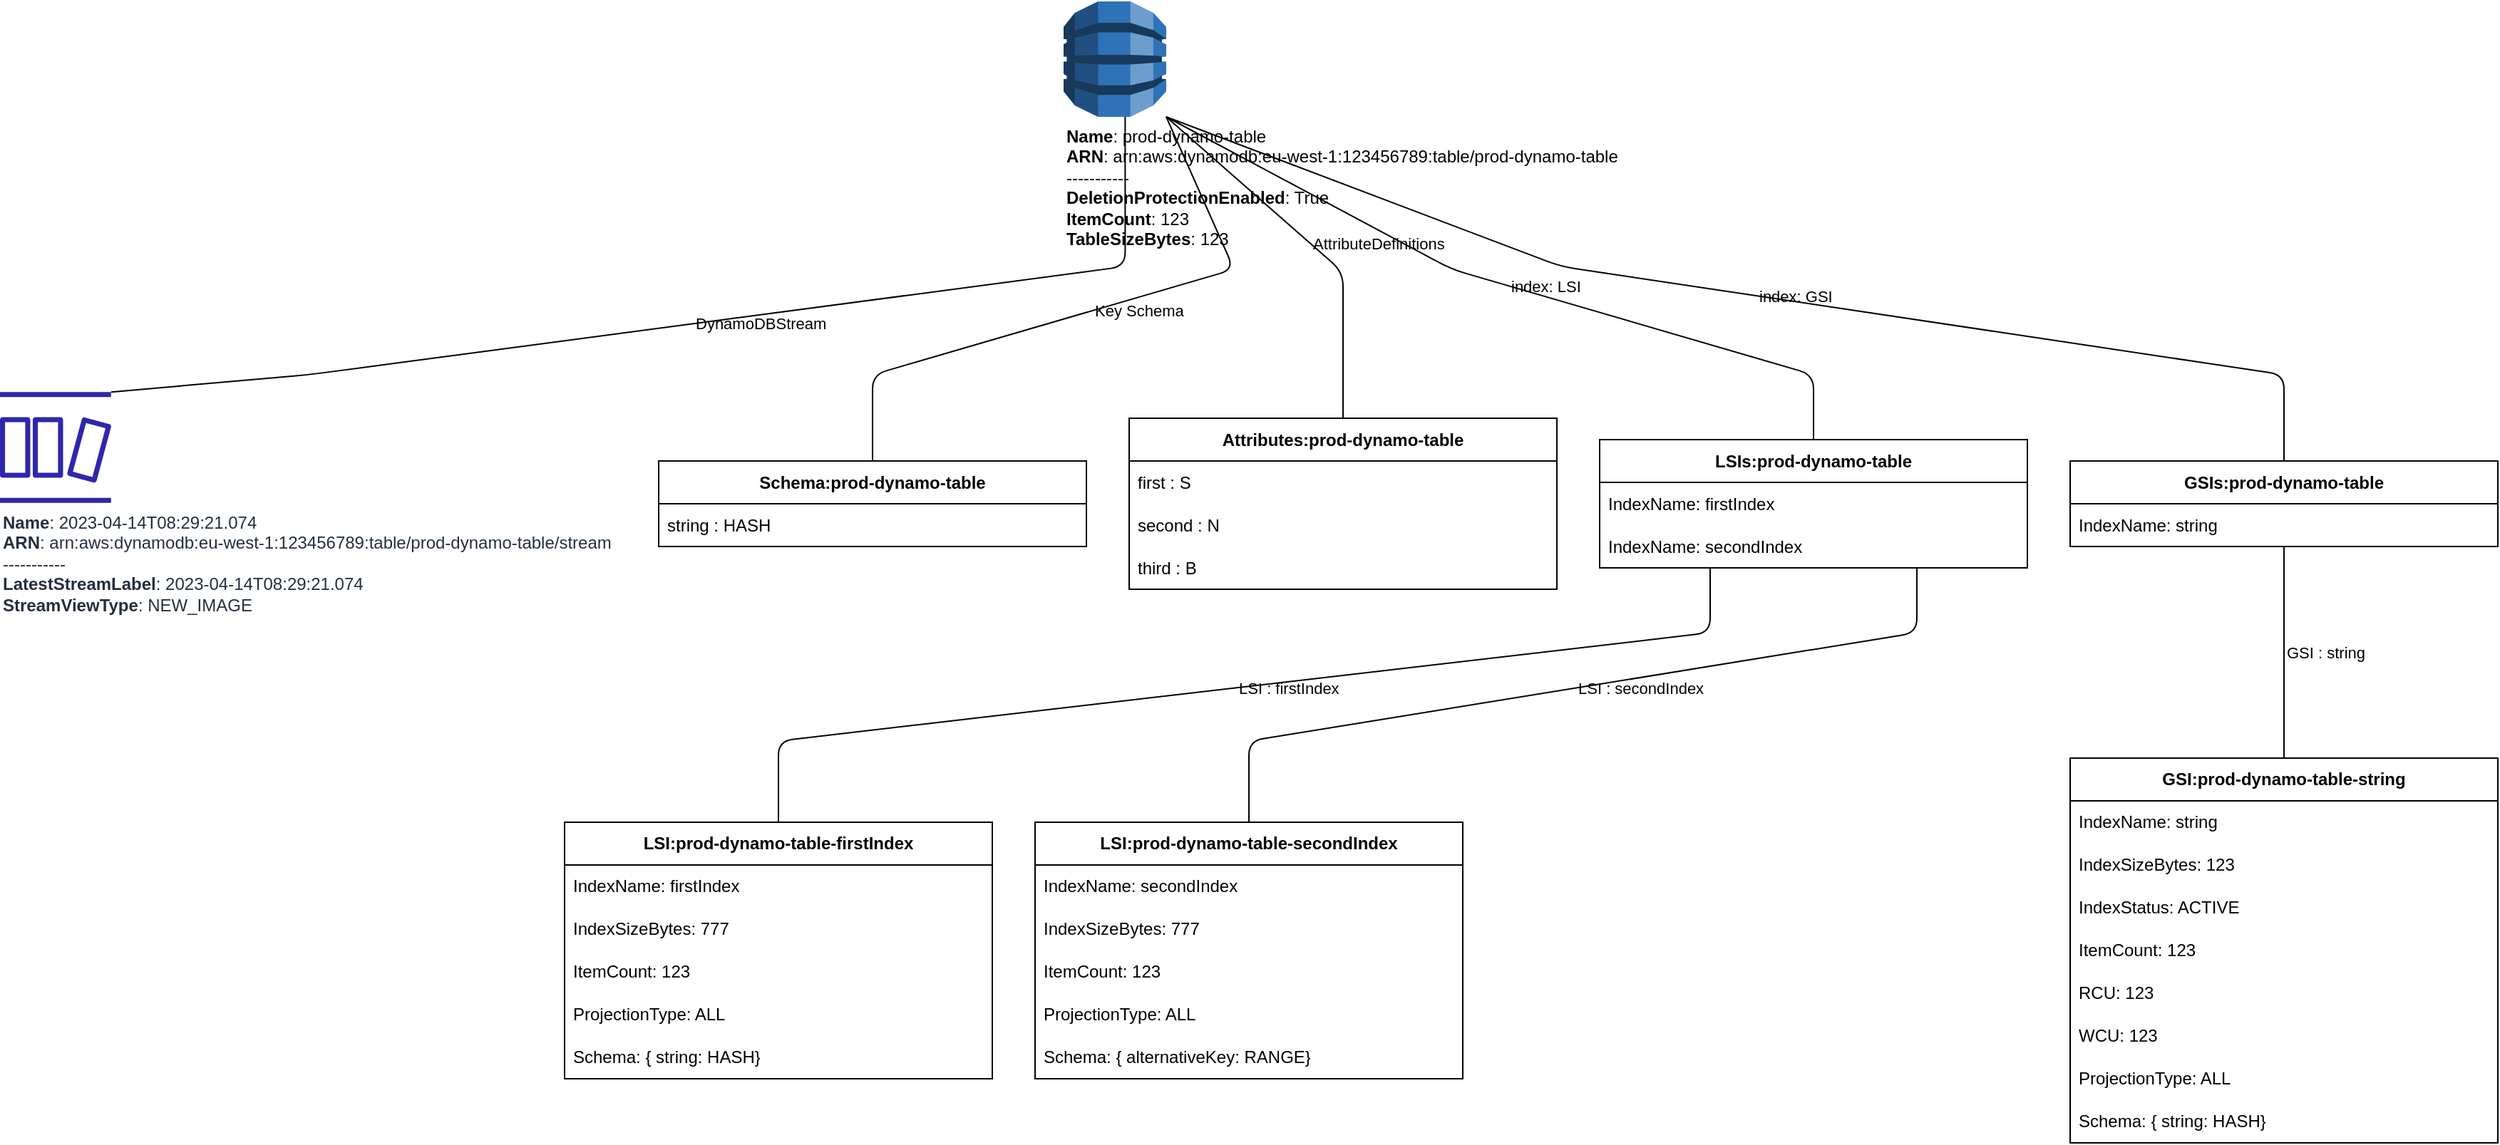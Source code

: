 <mxfile version="20.5.3" type="embed"><diagram id="diagram_1" name="AWS components"><mxGraphModel dx="569" dy="444" grid="1" gridSize="10" guides="1" tooltips="1" connect="1" arrows="1" fold="1" page="1" pageScale="1" pageWidth="850" pageHeight="1100" math="0" shadow="0"><root><mxCell id="0"/><mxCell id="1" parent="0"/><mxCell id="vertex:dynamo:arn:aws:dynamodb:eu-west-1:123456789:table/prod-dynamo-table" value="&lt;b&gt;Name&lt;/b&gt;: prod-dynamo-table&lt;BR&gt;&lt;b&gt;ARN&lt;/b&gt;: arn:aws:dynamodb:eu-west-1:123456789:table/prod-dynamo-table &lt;BR&gt;-----------&lt;BR&gt;&lt;b&gt;DeletionProtectionEnabled&lt;/b&gt;: True&lt;BR&gt;&lt;b&gt;ItemCount&lt;/b&gt;: 123&lt;BR&gt;&lt;b&gt;TableSizeBytes&lt;/b&gt;: 123" style="verticalLabelPosition=bottom;html=1;verticalAlign=top;aspect=fixed;align=left;pointerEvents=1;outlineConnect=0;dashed=0;verticalLabelPosition=bottom;verticalAlign=top;align=left;html=1;shape=mxgraph.aws3.dynamo_db;fillColor=#2E73B8;gradientColor=none;" parent="1" vertex="1"><mxGeometry x="746" width="72" height="81" as="geometry"/></mxCell><mxCell id="vertex:dynamo_stream:arn:aws:dynamodb:eu-west-1:123456789:table/prod-dynamo-table/stream" value="&lt;b&gt;Name&lt;/b&gt;: 2023-04-14T08:29:21.074&lt;BR&gt;&lt;b&gt;ARN&lt;/b&gt;: arn:aws:dynamodb:eu-west-1:123456789:table/prod-dynamo-table/stream &lt;BR&gt;-----------&lt;BR&gt;&lt;b&gt;LatestStreamLabel&lt;/b&gt;: 2023-04-14T08:29:21.074&lt;BR&gt;&lt;b&gt;StreamViewType&lt;/b&gt;: NEW_IMAGE" style="verticalLabelPosition=bottom;html=1;verticalAlign=top;aspect=fixed;align=left;pointerEvents=1;sketch=0;outlineConnect=0;fontColor=#232F3E;gradientColor=none;fillColor=#2E27AD;strokeColor=none;dashed=0;verticalLabelPosition=bottom;verticalAlign=top;align=left;html=1;fontSize=12;fontStyle=0;aspect=fixed;pointerEvents=1;shape=mxgraph.aws4.dynamodb_stream" parent="1" vertex="1"><mxGeometry y="274" width="78" height="78" as="geometry"/></mxCell><mxCell id="edge:dynamo:arn:aws:dynamodb:eu-west-1:123456789:table/prod-dynamo-table:to:dynamo_stream:arn:aws:dynamodb:eu-west-1:123456789:table/prod-dynamo-table/stream" style="endFill=0;endArrow=none;endArrow=none;noEdgeStyle=1;orthogonal=1;" parent="1" source="vertex:dynamo:arn:aws:dynamodb:eu-west-1:123456789:table/prod-dynamo-table" target="vertex:dynamo_stream:arn:aws:dynamodb:eu-west-1:123456789:table/prod-dynamo-table/stream" edge="2"><mxGeometry as="geometry"><Array as="points"><mxPoint x="789.2" y="186"/><mxPoint x="216" y="262"/></Array></mxGeometry></mxCell><mxCell id="label:dynamo:arn:aws:dynamodb:eu-west-1:123456789:table/prod-dynamo-table:to:dynamo_stream:arn:aws:dynamodb:eu-west-1:123456789:table/prod-dynamo-table/stream" value="DynamoDBStream" style="edgeLabel;html=1;align=left;verticalAlign=middle;resizable=0;points=[];labelBackgroundColor=none;" parent="edge:dynamo:arn:aws:dynamodb:eu-west-1:123456789:table/prod-dynamo-table:to:dynamo_stream:arn:aws:dynamodb:eu-west-1:123456789:table/prod-dynamo-table/stream" vertex="1" connectable="0"><mxGeometry relative="1" as="geometry"><mxPoint as="offset"/></mxGeometry></mxCell><mxCell id="vertex:Schema:prod-dynamo-table:list" value="&lt;b&gt;Schema:prod-dynamo-table&lt;/b&gt;" style="swimlane;fontStyle=0;childLayout=stackLayout;horizontal=1;startSize=30;horizontalStack=0;resizeParent=1;resizeParentMax=0;resizeLast=0;collapsible=1;marginBottom=0;whiteSpace=wrap;html=1;" parent="1" vertex="1"><mxGeometry x="462" y="322.5" width="300" height="60" as="geometry"/></mxCell><mxCell id="vertex:Schema:prod-dynamo-table:row:0" value="string : HASH" style="text;strokeColor=none;fillColor=none;align=left;verticalAlign=middle;spacingLeft=4;spacingRight=4;overflow=hidden;points=[[0,0.5],[1,0.5]];portConstraint=eastwest;rotatable=0;whiteSpace=wrap;html=1;" parent="vertex:Schema:prod-dynamo-table:list" vertex="1"><mxGeometry y="30" width="300" height="30" as="geometry"/></mxCell><mxCell id="edge:dynamo:arn:aws:dynamodb:eu-west-1:123456789:table/prod-dynamo-table:to:Schema:prod-dynamo-table:list" style="endFill=0;endArrow=none;endArrow=none;noEdgeStyle=1;orthogonal=1;" parent="1" source="vertex:dynamo:arn:aws:dynamodb:eu-west-1:123456789:table/prod-dynamo-table" target="vertex:Schema:prod-dynamo-table:list" edge="2"><mxGeometry as="geometry"><Array as="points"><mxPoint x="865.6" y="188"/><mxPoint x="612" y="262"/></Array></mxGeometry></mxCell><mxCell id="label:dynamo:arn:aws:dynamodb:eu-west-1:123456789:table/prod-dynamo-table:to:Schema:prod-dynamo-table:list" value="Key Schema" style="edgeLabel;html=1;align=left;verticalAlign=middle;resizable=0;points=[];labelBackgroundColor=none;" parent="edge:dynamo:arn:aws:dynamodb:eu-west-1:123456789:table/prod-dynamo-table:to:Schema:prod-dynamo-table:list" vertex="1" connectable="0"><mxGeometry relative="1" as="geometry"><mxPoint as="offset"/></mxGeometry></mxCell><mxCell id="vertex:Attributes:prod-dynamo-table:list" value="&lt;b&gt;Attributes:prod-dynamo-table&lt;/b&gt;" style="swimlane;fontStyle=0;childLayout=stackLayout;horizontal=1;startSize=30;horizontalStack=0;resizeParent=1;resizeParentMax=0;resizeLast=0;collapsible=1;marginBottom=0;whiteSpace=wrap;html=1;" parent="1" vertex="1"><mxGeometry x="792" y="292.5" width="300" height="120" as="geometry"/></mxCell><mxCell id="vertex:Attributes:prod-dynamo-table:row:0" value="first : S" style="text;strokeColor=none;fillColor=none;align=left;verticalAlign=middle;spacingLeft=4;spacingRight=4;overflow=hidden;points=[[0,0.5],[1,0.5]];portConstraint=eastwest;rotatable=0;whiteSpace=wrap;html=1;" parent="vertex:Attributes:prod-dynamo-table:list" vertex="1"><mxGeometry y="30" width="300" height="30" as="geometry"/></mxCell><mxCell id="vertex:Attributes:prod-dynamo-table:row:1" value="second : N" style="text;strokeColor=none;fillColor=none;align=left;verticalAlign=middle;spacingLeft=4;spacingRight=4;overflow=hidden;points=[[0,0.5],[1,0.5]];portConstraint=eastwest;rotatable=0;whiteSpace=wrap;html=1;" parent="vertex:Attributes:prod-dynamo-table:list" vertex="1"><mxGeometry y="60" width="300" height="30" as="geometry"/></mxCell><mxCell id="vertex:Attributes:prod-dynamo-table:row:2" value="third : B" style="text;strokeColor=none;fillColor=none;align=left;verticalAlign=middle;spacingLeft=4;spacingRight=4;overflow=hidden;points=[[0,0.5],[1,0.5]];portConstraint=eastwest;rotatable=0;whiteSpace=wrap;html=1;" parent="vertex:Attributes:prod-dynamo-table:list" vertex="1"><mxGeometry y="90" width="300" height="30" as="geometry"/></mxCell><mxCell id="edge:dynamo:arn:aws:dynamodb:eu-west-1:123456789:table/prod-dynamo-table:to:Attributes:prod-dynamo-table:list" style="endFill=0;endArrow=none;endArrow=none;noEdgeStyle=1;orthogonal=1;" parent="1" source="vertex:dynamo:arn:aws:dynamodb:eu-west-1:123456789:table/prod-dynamo-table" target="vertex:Attributes:prod-dynamo-table:list" edge="2"><mxGeometry as="geometry"><Array as="points"><mxPoint x="942" y="190"/><mxPoint x="942" y="262"/></Array></mxGeometry></mxCell><mxCell id="label:dynamo:arn:aws:dynamodb:eu-west-1:123456789:table/prod-dynamo-table:to:Attributes:prod-dynamo-table:list" value="AttributeDefinitions" style="edgeLabel;html=1;align=left;verticalAlign=middle;resizable=0;points=[];labelBackgroundColor=none;" parent="edge:dynamo:arn:aws:dynamodb:eu-west-1:123456789:table/prod-dynamo-table:to:Attributes:prod-dynamo-table:list" vertex="1" connectable="0"><mxGeometry relative="1" as="geometry"><mxPoint as="offset"/></mxGeometry></mxCell><mxCell id="vertex:LSIs:prod-dynamo-table:list" value="&lt;b&gt;LSIs:prod-dynamo-table&lt;/b&gt;" style="swimlane;fontStyle=0;childLayout=stackLayout;horizontal=1;startSize=30;horizontalStack=0;resizeParent=1;resizeParentMax=0;resizeLast=0;collapsible=1;marginBottom=0;whiteSpace=wrap;html=1;" parent="1" vertex="1"><mxGeometry x="1122" y="307.5" width="300" height="90" as="geometry"/></mxCell><mxCell id="vertex:LSIs:prod-dynamo-table:row:0" value="IndexName: firstIndex" style="text;strokeColor=none;fillColor=none;align=left;verticalAlign=middle;spacingLeft=4;spacingRight=4;overflow=hidden;points=[[0,0.5],[1,0.5]];portConstraint=eastwest;rotatable=0;whiteSpace=wrap;html=1;" parent="vertex:LSIs:prod-dynamo-table:list" vertex="1"><mxGeometry y="30" width="300" height="30" as="geometry"/></mxCell><mxCell id="vertex:LSIs:prod-dynamo-table:row:1" value="IndexName: secondIndex" style="text;strokeColor=none;fillColor=none;align=left;verticalAlign=middle;spacingLeft=4;spacingRight=4;overflow=hidden;points=[[0,0.5],[1,0.5]];portConstraint=eastwest;rotatable=0;whiteSpace=wrap;html=1;" parent="vertex:LSIs:prod-dynamo-table:list" vertex="1"><mxGeometry y="60" width="300" height="30" as="geometry"/></mxCell><mxCell id="edge:dynamo:arn:aws:dynamodb:eu-west-1:123456789:table/prod-dynamo-table:to:LSIs:prod-dynamo-table:list" style="endFill=0;endArrow=none;endArrow=none;noEdgeStyle=1;orthogonal=1;" parent="1" source="vertex:dynamo:arn:aws:dynamodb:eu-west-1:123456789:table/prod-dynamo-table" target="vertex:LSIs:prod-dynamo-table:list" edge="2"><mxGeometry as="geometry"><Array as="points"><mxPoint x="1018.4" y="188"/><mxPoint x="1272" y="262"/></Array></mxGeometry></mxCell><mxCell id="label:dynamo:arn:aws:dynamodb:eu-west-1:123456789:table/prod-dynamo-table:to:LSIs:prod-dynamo-table:list" value="index: LSI" style="edgeLabel;html=1;align=left;verticalAlign=middle;resizable=0;points=[];labelBackgroundColor=none;" parent="edge:dynamo:arn:aws:dynamodb:eu-west-1:123456789:table/prod-dynamo-table:to:LSIs:prod-dynamo-table:list" vertex="1" connectable="0"><mxGeometry relative="1" as="geometry"><mxPoint as="offset"/></mxGeometry></mxCell><mxCell id="vertex:LSI:prod-dynamo-table-firstIndex:list" value="&lt;b&gt;LSI:prod-dynamo-table-firstIndex&lt;/b&gt;" style="swimlane;fontStyle=0;childLayout=stackLayout;horizontal=1;startSize=30;horizontalStack=0;resizeParent=1;resizeParentMax=0;resizeLast=0;collapsible=1;marginBottom=0;whiteSpace=wrap;html=1;" parent="1" vertex="1"><mxGeometry x="396" y="576" width="300" height="180" as="geometry"/></mxCell><mxCell id="vertex:LSI:prod-dynamo-table-firstIndex:row:0" value="IndexName: firstIndex" style="text;strokeColor=none;fillColor=none;align=left;verticalAlign=middle;spacingLeft=4;spacingRight=4;overflow=hidden;points=[[0,0.5],[1,0.5]];portConstraint=eastwest;rotatable=0;whiteSpace=wrap;html=1;" parent="vertex:LSI:prod-dynamo-table-firstIndex:list" vertex="1"><mxGeometry y="30" width="300" height="30" as="geometry"/></mxCell><mxCell id="vertex:LSI:prod-dynamo-table-firstIndex:row:1" value="IndexSizeBytes: 777" style="text;strokeColor=none;fillColor=none;align=left;verticalAlign=middle;spacingLeft=4;spacingRight=4;overflow=hidden;points=[[0,0.5],[1,0.5]];portConstraint=eastwest;rotatable=0;whiteSpace=wrap;html=1;" parent="vertex:LSI:prod-dynamo-table-firstIndex:list" vertex="1"><mxGeometry y="60" width="300" height="30" as="geometry"/></mxCell><mxCell id="vertex:LSI:prod-dynamo-table-firstIndex:row:2" value="ItemCount: 123" style="text;strokeColor=none;fillColor=none;align=left;verticalAlign=middle;spacingLeft=4;spacingRight=4;overflow=hidden;points=[[0,0.5],[1,0.5]];portConstraint=eastwest;rotatable=0;whiteSpace=wrap;html=1;" parent="vertex:LSI:prod-dynamo-table-firstIndex:list" vertex="1"><mxGeometry y="90" width="300" height="30" as="geometry"/></mxCell><mxCell id="vertex:LSI:prod-dynamo-table-firstIndex:row:3" value="ProjectionType: ALL" style="text;strokeColor=none;fillColor=none;align=left;verticalAlign=middle;spacingLeft=4;spacingRight=4;overflow=hidden;points=[[0,0.5],[1,0.5]];portConstraint=eastwest;rotatable=0;whiteSpace=wrap;html=1;" parent="vertex:LSI:prod-dynamo-table-firstIndex:list" vertex="1"><mxGeometry y="120" width="300" height="30" as="geometry"/></mxCell><mxCell id="vertex:LSI:prod-dynamo-table-firstIndex:row:4" value="Schema: { string: HASH}" style="text;strokeColor=none;fillColor=none;align=left;verticalAlign=middle;spacingLeft=4;spacingRight=4;overflow=hidden;points=[[0,0.5],[1,0.5]];portConstraint=eastwest;rotatable=0;whiteSpace=wrap;html=1;" parent="vertex:LSI:prod-dynamo-table-firstIndex:list" vertex="1"><mxGeometry y="150" width="300" height="30" as="geometry"/></mxCell><mxCell id="edge:LSIs:prod-dynamo-table:list:to:LSI:prod-dynamo-table-firstIndex:list" style="endFill=0;endArrow=none;endArrow=none;noEdgeStyle=1;orthogonal=1;" parent="1" source="vertex:LSIs:prod-dynamo-table:list" target="vertex:LSI:prod-dynamo-table-firstIndex:list" edge="2"><mxGeometry as="geometry"><Array as="points"><mxPoint x="1199.5" y="443"/><mxPoint x="546" y="519"/></Array></mxGeometry></mxCell><mxCell id="label:LSIs:prod-dynamo-table:list:to:LSI:prod-dynamo-table-firstIndex:list" value="LSI : firstIndex" style="edgeLabel;html=1;align=left;verticalAlign=middle;resizable=0;points=[];labelBackgroundColor=none;" parent="edge:LSIs:prod-dynamo-table:list:to:LSI:prod-dynamo-table-firstIndex:list" vertex="1" connectable="0"><mxGeometry relative="1" as="geometry"><mxPoint as="offset"/></mxGeometry></mxCell><mxCell id="vertex:LSI:prod-dynamo-table-secondIndex:list" value="&lt;b&gt;LSI:prod-dynamo-table-secondIndex&lt;/b&gt;" style="swimlane;fontStyle=0;childLayout=stackLayout;horizontal=1;startSize=30;horizontalStack=0;resizeParent=1;resizeParentMax=0;resizeLast=0;collapsible=1;marginBottom=0;whiteSpace=wrap;html=1;" parent="1" vertex="1"><mxGeometry x="726" y="576" width="300" height="180" as="geometry"/></mxCell><mxCell id="vertex:LSI:prod-dynamo-table-secondIndex:row:0" value="IndexName: secondIndex" style="text;strokeColor=none;fillColor=none;align=left;verticalAlign=middle;spacingLeft=4;spacingRight=4;overflow=hidden;points=[[0,0.5],[1,0.5]];portConstraint=eastwest;rotatable=0;whiteSpace=wrap;html=1;" parent="vertex:LSI:prod-dynamo-table-secondIndex:list" vertex="1"><mxGeometry y="30" width="300" height="30" as="geometry"/></mxCell><mxCell id="vertex:LSI:prod-dynamo-table-secondIndex:row:1" value="IndexSizeBytes: 777" style="text;strokeColor=none;fillColor=none;align=left;verticalAlign=middle;spacingLeft=4;spacingRight=4;overflow=hidden;points=[[0,0.5],[1,0.5]];portConstraint=eastwest;rotatable=0;whiteSpace=wrap;html=1;" parent="vertex:LSI:prod-dynamo-table-secondIndex:list" vertex="1"><mxGeometry y="60" width="300" height="30" as="geometry"/></mxCell><mxCell id="vertex:LSI:prod-dynamo-table-secondIndex:row:2" value="ItemCount: 123" style="text;strokeColor=none;fillColor=none;align=left;verticalAlign=middle;spacingLeft=4;spacingRight=4;overflow=hidden;points=[[0,0.5],[1,0.5]];portConstraint=eastwest;rotatable=0;whiteSpace=wrap;html=1;" parent="vertex:LSI:prod-dynamo-table-secondIndex:list" vertex="1"><mxGeometry y="90" width="300" height="30" as="geometry"/></mxCell><mxCell id="vertex:LSI:prod-dynamo-table-secondIndex:row:3" value="ProjectionType: ALL" style="text;strokeColor=none;fillColor=none;align=left;verticalAlign=middle;spacingLeft=4;spacingRight=4;overflow=hidden;points=[[0,0.5],[1,0.5]];portConstraint=eastwest;rotatable=0;whiteSpace=wrap;html=1;" parent="vertex:LSI:prod-dynamo-table-secondIndex:list" vertex="1"><mxGeometry y="120" width="300" height="30" as="geometry"/></mxCell><mxCell id="vertex:LSI:prod-dynamo-table-secondIndex:row:4" value="Schema: { alternativeKey: RANGE}" style="text;strokeColor=none;fillColor=none;align=left;verticalAlign=middle;spacingLeft=4;spacingRight=4;overflow=hidden;points=[[0,0.5],[1,0.5]];portConstraint=eastwest;rotatable=0;whiteSpace=wrap;html=1;" parent="vertex:LSI:prod-dynamo-table-secondIndex:list" vertex="1"><mxGeometry y="150" width="300" height="30" as="geometry"/></mxCell><mxCell id="edge:LSIs:prod-dynamo-table:list:to:LSI:prod-dynamo-table-secondIndex:list" style="endFill=0;endArrow=none;endArrow=none;noEdgeStyle=1;orthogonal=1;" parent="1" source="vertex:LSIs:prod-dynamo-table:list" target="vertex:LSI:prod-dynamo-table-secondIndex:list" edge="2"><mxGeometry as="geometry"><Array as="points"><mxPoint x="1344.5" y="443"/><mxPoint x="876" y="519"/></Array></mxGeometry></mxCell><mxCell id="label:LSIs:prod-dynamo-table:list:to:LSI:prod-dynamo-table-secondIndex:list" value="LSI : secondIndex" style="edgeLabel;html=1;align=left;verticalAlign=middle;resizable=0;points=[];labelBackgroundColor=none;" parent="edge:LSIs:prod-dynamo-table:list:to:LSI:prod-dynamo-table-secondIndex:list" vertex="1" connectable="0"><mxGeometry relative="1" as="geometry"><mxPoint as="offset"/></mxGeometry></mxCell><mxCell id="vertex:GSIs:prod-dynamo-table:list" value="&lt;b&gt;GSIs:prod-dynamo-table&lt;/b&gt;" style="swimlane;fontStyle=0;childLayout=stackLayout;horizontal=1;startSize=30;horizontalStack=0;resizeParent=1;resizeParentMax=0;resizeLast=0;collapsible=1;marginBottom=0;whiteSpace=wrap;html=1;" parent="1" vertex="1"><mxGeometry x="1452" y="322.5" width="300" height="60" as="geometry"/></mxCell><mxCell id="vertex:GSIs:prod-dynamo-table:row:0" value="IndexName: string" style="text;strokeColor=none;fillColor=none;align=left;verticalAlign=middle;spacingLeft=4;spacingRight=4;overflow=hidden;points=[[0,0.5],[1,0.5]];portConstraint=eastwest;rotatable=0;whiteSpace=wrap;html=1;" parent="vertex:GSIs:prod-dynamo-table:list" vertex="1"><mxGeometry y="30" width="300" height="30" as="geometry"/></mxCell><mxCell id="edge:dynamo:arn:aws:dynamodb:eu-west-1:123456789:table/prod-dynamo-table:to:GSIs:prod-dynamo-table:list" style="endFill=0;endArrow=none;endArrow=none;noEdgeStyle=1;orthogonal=1;" parent="1" source="vertex:dynamo:arn:aws:dynamodb:eu-west-1:123456789:table/prod-dynamo-table" target="vertex:GSIs:prod-dynamo-table:list" edge="2"><mxGeometry as="geometry"><Array as="points"><mxPoint x="1094.8" y="186"/><mxPoint x="1602" y="262"/></Array></mxGeometry></mxCell><mxCell id="label:dynamo:arn:aws:dynamodb:eu-west-1:123456789:table/prod-dynamo-table:to:GSIs:prod-dynamo-table:list" value="index: GSI" style="edgeLabel;html=1;align=left;verticalAlign=middle;resizable=0;points=[];labelBackgroundColor=none;" parent="edge:dynamo:arn:aws:dynamodb:eu-west-1:123456789:table/prod-dynamo-table:to:GSIs:prod-dynamo-table:list" vertex="1" connectable="0"><mxGeometry relative="1" as="geometry"><mxPoint as="offset"/></mxGeometry></mxCell><mxCell id="vertex:GSI:prod-dynamo-table-string:list" value="&lt;b&gt;GSI:prod-dynamo-table-string&lt;/b&gt;" style="swimlane;fontStyle=0;childLayout=stackLayout;horizontal=1;startSize=30;horizontalStack=0;resizeParent=1;resizeParentMax=0;resizeLast=0;collapsible=1;marginBottom=0;whiteSpace=wrap;html=1;" parent="1" vertex="1"><mxGeometry x="1452" y="531" width="300" height="270" as="geometry"/></mxCell><mxCell id="vertex:GSI:prod-dynamo-table-string:row:0" value="IndexName: string" style="text;strokeColor=none;fillColor=none;align=left;verticalAlign=middle;spacingLeft=4;spacingRight=4;overflow=hidden;points=[[0,0.5],[1,0.5]];portConstraint=eastwest;rotatable=0;whiteSpace=wrap;html=1;" parent="vertex:GSI:prod-dynamo-table-string:list" vertex="1"><mxGeometry y="30" width="300" height="30" as="geometry"/></mxCell><mxCell id="vertex:GSI:prod-dynamo-table-string:row:1" value="IndexSizeBytes: 123" style="text;strokeColor=none;fillColor=none;align=left;verticalAlign=middle;spacingLeft=4;spacingRight=4;overflow=hidden;points=[[0,0.5],[1,0.5]];portConstraint=eastwest;rotatable=0;whiteSpace=wrap;html=1;" parent="vertex:GSI:prod-dynamo-table-string:list" vertex="1"><mxGeometry y="60" width="300" height="30" as="geometry"/></mxCell><mxCell id="vertex:GSI:prod-dynamo-table-string:row:2" value="IndexStatus: ACTIVE" style="text;strokeColor=none;fillColor=none;align=left;verticalAlign=middle;spacingLeft=4;spacingRight=4;overflow=hidden;points=[[0,0.5],[1,0.5]];portConstraint=eastwest;rotatable=0;whiteSpace=wrap;html=1;" parent="vertex:GSI:prod-dynamo-table-string:list" vertex="1"><mxGeometry y="90" width="300" height="30" as="geometry"/></mxCell><mxCell id="vertex:GSI:prod-dynamo-table-string:row:3" value="ItemCount: 123" style="text;strokeColor=none;fillColor=none;align=left;verticalAlign=middle;spacingLeft=4;spacingRight=4;overflow=hidden;points=[[0,0.5],[1,0.5]];portConstraint=eastwest;rotatable=0;whiteSpace=wrap;html=1;" parent="vertex:GSI:prod-dynamo-table-string:list" vertex="1"><mxGeometry y="120" width="300" height="30" as="geometry"/></mxCell><mxCell id="vertex:GSI:prod-dynamo-table-string:row:4" value="RCU: 123" style="text;strokeColor=none;fillColor=none;align=left;verticalAlign=middle;spacingLeft=4;spacingRight=4;overflow=hidden;points=[[0,0.5],[1,0.5]];portConstraint=eastwest;rotatable=0;whiteSpace=wrap;html=1;" parent="vertex:GSI:prod-dynamo-table-string:list" vertex="1"><mxGeometry y="150" width="300" height="30" as="geometry"/></mxCell><mxCell id="vertex:GSI:prod-dynamo-table-string:row:5" value="WCU: 123" style="text;strokeColor=none;fillColor=none;align=left;verticalAlign=middle;spacingLeft=4;spacingRight=4;overflow=hidden;points=[[0,0.5],[1,0.5]];portConstraint=eastwest;rotatable=0;whiteSpace=wrap;html=1;" parent="vertex:GSI:prod-dynamo-table-string:list" vertex="1"><mxGeometry y="180" width="300" height="30" as="geometry"/></mxCell><mxCell id="vertex:GSI:prod-dynamo-table-string:row:6" value="ProjectionType: ALL" style="text;strokeColor=none;fillColor=none;align=left;verticalAlign=middle;spacingLeft=4;spacingRight=4;overflow=hidden;points=[[0,0.5],[1,0.5]];portConstraint=eastwest;rotatable=0;whiteSpace=wrap;html=1;" parent="vertex:GSI:prod-dynamo-table-string:list" vertex="1"><mxGeometry y="210" width="300" height="30" as="geometry"/></mxCell><mxCell id="vertex:GSI:prod-dynamo-table-string:row:7" value="Schema: { string: HASH}" style="text;strokeColor=none;fillColor=none;align=left;verticalAlign=middle;spacingLeft=4;spacingRight=4;overflow=hidden;points=[[0,0.5],[1,0.5]];portConstraint=eastwest;rotatable=0;whiteSpace=wrap;html=1;" parent="vertex:GSI:prod-dynamo-table-string:list" vertex="1"><mxGeometry y="240" width="300" height="30" as="geometry"/></mxCell><mxCell id="edge:GSIs:prod-dynamo-table:list:to:GSI:prod-dynamo-table-string:list" style="endFill=0;endArrow=none;endArrow=none;noEdgeStyle=1;orthogonal=1;" parent="1" source="vertex:GSIs:prod-dynamo-table:list" target="vertex:GSI:prod-dynamo-table-string:list" edge="2"><mxGeometry as="geometry"><Array as="points"><mxPoint x="1602" y="443"/><mxPoint x="1602" y="519"/></Array></mxGeometry></mxCell><mxCell id="label:GSIs:prod-dynamo-table:list:to:GSI:prod-dynamo-table-string:list" value="GSI : string" style="edgeLabel;html=1;align=left;verticalAlign=middle;resizable=0;points=[];labelBackgroundColor=none;" parent="edge:GSIs:prod-dynamo-table:list:to:GSI:prod-dynamo-table-string:list" vertex="1" connectable="0"><mxGeometry relative="1" as="geometry"><mxPoint as="offset"/></mxGeometry></mxCell></root></mxGraphModel></diagram></mxfile>